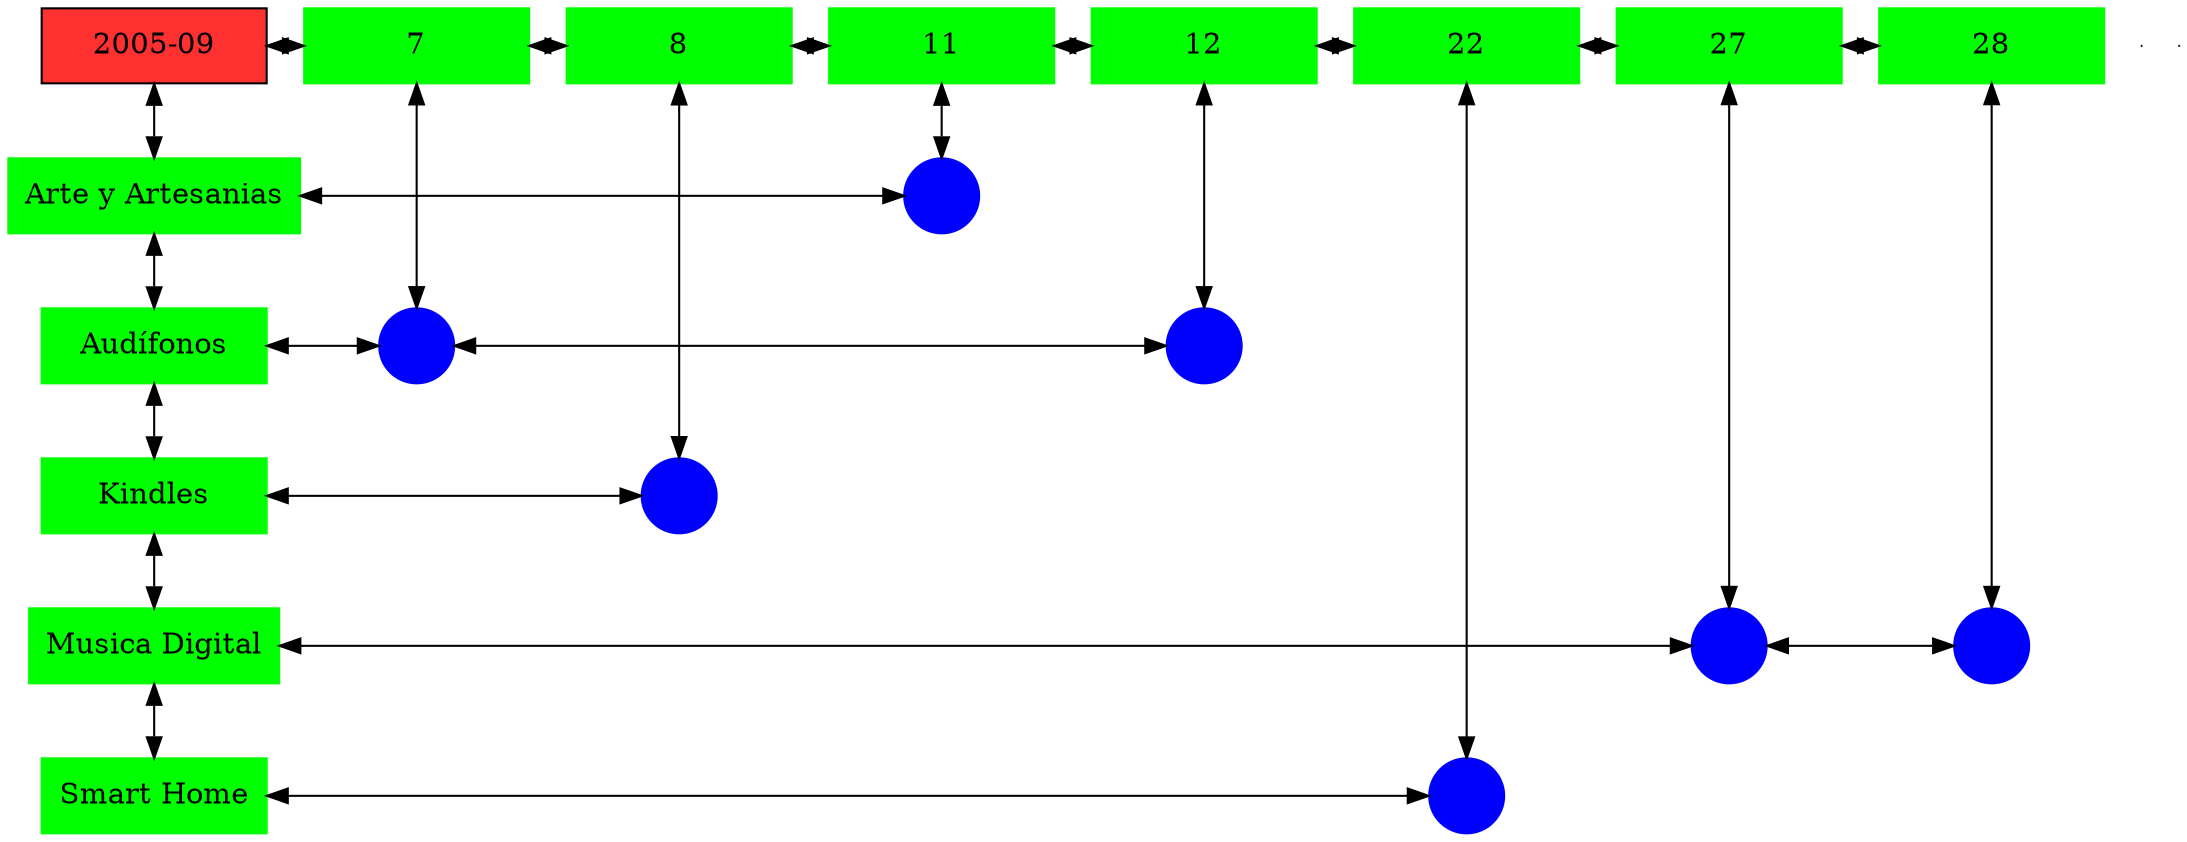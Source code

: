 digraph G{
node[shape="box"];
nodeMt[ label = "2005-09", width = 1.5, style = filled, fillcolor = firebrick1, group = 1 ];
e0[ shape = point, width = 0 ];
e1[ shape = point, width = 0 ];
node0xc002295810[label="7",color=green,style =filled,width = 1.5 group=7];
nodeMt->node0xc002295810[dir="both"];
{rank=same;nodeMt;node0xc002295810;}
node0xc001f2df40[label="8",color=green,style =filled,width = 1.5 group=8];
node0xc002295810->node0xc001f2df40[dir="both"];
{rank=same;node0xc002295810;node0xc001f2df40;}
node0xc002119cc0[label="11",color=green,style =filled,width = 1.5 group=11];
node0xc001f2df40->node0xc002119cc0[dir="both"];
{rank=same;node0xc001f2df40;node0xc002119cc0;}
node0xc002051860[label="12",color=green,style =filled,width = 1.5 group=12];
node0xc002119cc0->node0xc002051860[dir="both"];
{rank=same;node0xc002119cc0;node0xc002051860;}
node0xc0020d5590[label="22",color=green,style =filled,width = 1.5 group=22];
node0xc002051860->node0xc0020d5590[dir="both"];
{rank=same;node0xc002051860;node0xc0020d5590;}
node0xc0021190e0[label="27",color=green,style =filled,width = 1.5 group=27];
node0xc0020d5590->node0xc0021190e0[dir="both"];
{rank=same;node0xc0020d5590;node0xc0021190e0;}
node0xc0020e0000[label="28",color=green,style =filled,width = 1.5 group=28];
node0xc0021190e0->node0xc0020e0000[dir="both"];
{rank=same;node0xc0021190e0;node0xc0020e0000;}
node0xc002119c70[label="Arte y Artesanias",color=green,style =filled width = 1.5 group=1];
node0xc002115880[label="",color=blue,style =filled, width = 0.5 group=11 shape=circle];
node0xc002119c70->node0xc002115880[dir="both"];
{rank=same;node0xc002119c70;node0xc002115880;}
node0xc002051810[label="Audífonos",color=green,style =filled width = 1.5 group=1];
node0xc002298f00[label="",color=blue,style =filled, width = 0.5 group=7 shape=circle];
node0xc002051810->node0xc002298f00[dir="both"];
{rank=same;node0xc002051810;node0xc002298f00;}
node0xc00204d480[label="",color=blue,style =filled, width = 0.5 group=12 shape=circle];
node0xc002298f00->node0xc00204d480[dir="both"];
{rank=same;node0xc00204d480;node0xc002298f00;}
node0xc001f2def0[label="Kindles",color=green,style =filled width = 1.5 group=1];
node0xc001f29980[label="",color=blue,style =filled, width = 0.5 group=8 shape=circle];
node0xc001f2def0->node0xc001f29980[dir="both"];
{rank=same;node0xc001f2def0;node0xc001f29980;}
node0xc0020d5f90[label="Musica Digital",color=green,style =filled width = 1.5 group=1];
node0xc002114f00[label="",color=blue,style =filled, width = 0.5 group=27 shape=circle];
node0xc0020d5f90->node0xc002114f00[dir="both"];
{rank=same;node0xc0020d5f90;node0xc002114f00;}
node0xc0020d9700[label="",color=blue,style =filled, width = 0.5 group=28 shape=circle];
node0xc002114f00->node0xc0020d9700[dir="both"];
{rank=same;node0xc0020d9700;node0xc002114f00;}
node0xc0020d5540[label="Smart Home",color=green,style =filled width = 1.5 group=1];
node0xc0020d8f80[label="",color=blue,style =filled, width = 0.5 group=22 shape=circle];
node0xc0020d5540->node0xc0020d8f80[dir="both"];
{rank=same;node0xc0020d5540;node0xc0020d8f80;}
node0xc002295810->node0xc002298f00[dir="both"];
node0xc001f2df40->node0xc001f29980[dir="both"];
node0xc002119cc0->node0xc002115880[dir="both"];
node0xc002051860->node0xc00204d480[dir="both"];
node0xc0020d5590->node0xc0020d8f80[dir="both"];
node0xc0021190e0->node0xc002114f00[dir="both"];
node0xc0020e0000->node0xc0020d9700[dir="both"];
nodeMt->node0xc002119c70[dir="both"];
node0xc002119c70->node0xc002051810[dir="both"];
node0xc002051810->node0xc001f2def0[dir="both"];
node0xc001f2def0->node0xc0020d5f90[dir="both"];
node0xc0020d5f90->node0xc0020d5540[dir="both"];
}
